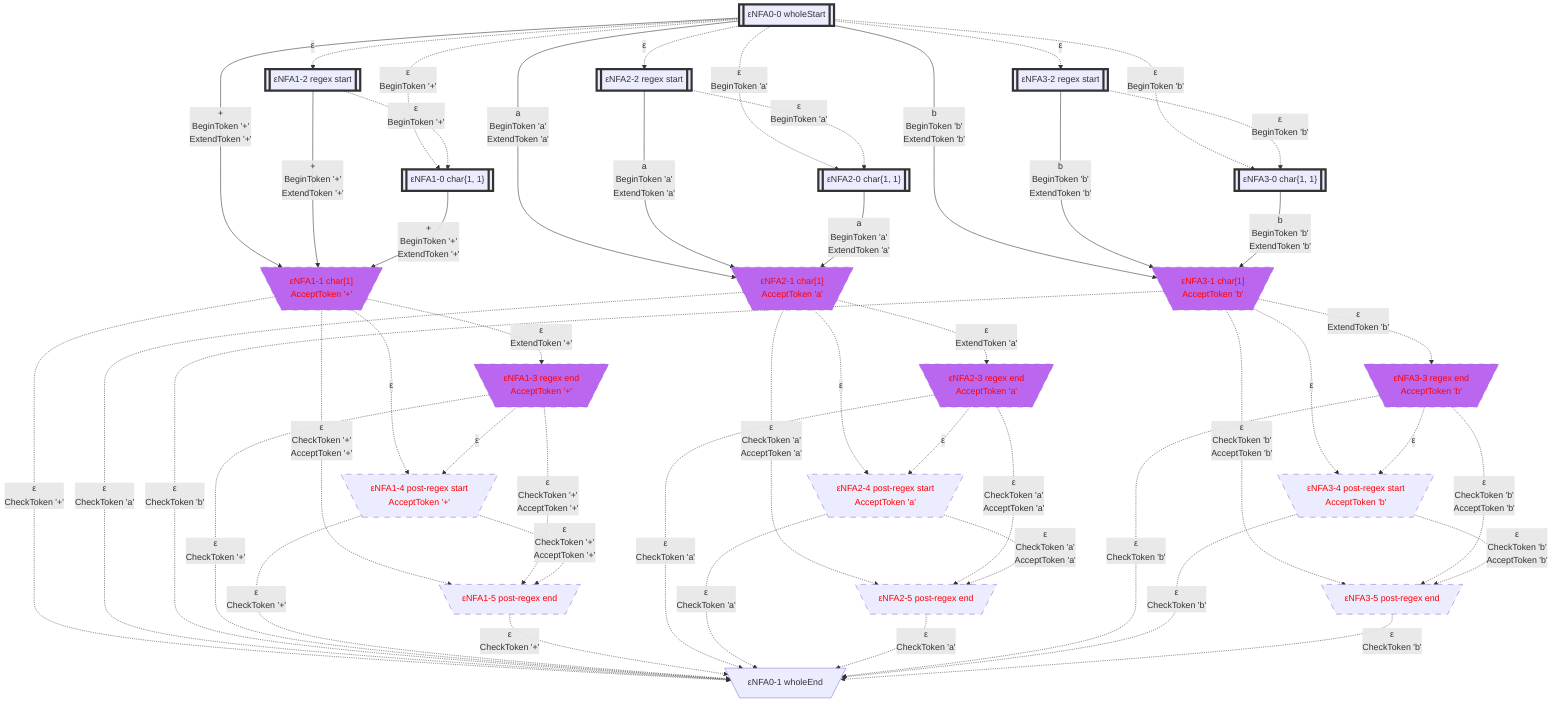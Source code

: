 flowchart
classDef c0001 color:#FF0000;
classDef c0010 stroke-dasharray: 10 10;
classDef c0011 stroke-dasharray: 10 10,color:#FF0000;
classDef c0100 fill:#BB66EE;
classDef c0101 fill:#BB66EE,color:#FF0000;
classDef c0110 fill:#BB66EE,stroke-dasharray: 10 10;
classDef c0111 fill:#BB66EE,stroke-dasharray: 10 10,color:#FF0000;
classDef c1000 stroke:#333,stroke-width:4px;
classDef c1001 stroke:#333,stroke-width:4px,color:#FF0000;
classDef c1010 stroke:#333,stroke-width:4px,stroke-dasharray: 10 10;
classDef c1011 stroke:#333,stroke-width:4px,stroke-dasharray: 10 10,color:#FF0000;
classDef c1100 stroke:#333,stroke-width:4px,fill:#BB66EE;
classDef c1101 stroke:#333,stroke-width:4px,fill:#BB66EE,color:#FF0000;
classDef c1110 stroke:#333,stroke-width:4px,fill:#BB66EE,stroke-dasharray: 10 10;
classDef c1111 stroke:#333,stroke-width:4px,fill:#BB66EE,stroke-dasharray: 10 10,color:#FF0000;
eNFA0_0_16578980[["εNFA0-0 wholeStart"]]
class eNFA0_0_16578980 c1000;
eNFA1_2_720107[["εNFA1-2 regex start"]]
class eNFA1_2_720107 c1000;
eNFA2_2_14993092[["εNFA2-2 regex start"]]
class eNFA2_2_14993092 c1000;
eNFA3_2_6480969[["εNFA3-2 regex start"]]
class eNFA3_2_6480969 c1000;
eNFA1_0_40041277[["εNFA1-0 char{1, 1}"]]
class eNFA1_0_40041277 c1000;
eNFA2_0_46729429[["εNFA2-0 char{1, 1}"]]
class eNFA2_0_46729429 c1000;
eNFA3_0_38496415[["εNFA3-0 char{1, 1}"]]
class eNFA3_0_38496415 c1000;
eNFA1_1_24827179[\"εNFA1-1 char[1]
AcceptToken '+'"/]
class eNFA1_1_24827179 c0111;
eNFA2_1_17911681[\"εNFA2-1 char[1]
AcceptToken 'a'"/]
class eNFA2_1_17911681 c0111;
eNFA3_1_10923418[\"εNFA3-1 char[1]
AcceptToken 'b'"/]
class eNFA3_1_10923418 c0111;
eNFA1_3_22118023[\"εNFA1-3 regex end
AcceptToken '+'"/]
class eNFA1_3_22118023 c0111;
eNFA1_4_64844482[\"εNFA1-4 post-regex start
AcceptToken '+'"/]
class eNFA1_4_64844482 c0011;
eNFA1_5_27006480[\"εNFA1-5 post-regex end"/]
class eNFA1_5_27006480 c0011;
eNFA0_1_55196503[\"εNFA0-1 wholeEnd"/]
eNFA2_3_26987408[\"εNFA2-3 regex end
AcceptToken 'a'"/]
class eNFA2_3_26987408 c0111;
eNFA2_4_41560081[\"εNFA2-4 post-regex start
AcceptToken 'a'"/]
class eNFA2_4_41560081 c0011;
eNFA2_5_58328727[\"εNFA2-5 post-regex end"/]
class eNFA2_5_58328727 c0011;
eNFA3_3_31201899[\"εNFA3-3 regex end
AcceptToken 'b'"/]
class eNFA3_3_31201899 c0111;
eNFA3_4_12381635[\"εNFA3-4 post-regex start
AcceptToken 'b'"/]
class eNFA3_4_12381635 c0011;
eNFA3_5_41731733[\"εNFA3-5 post-regex end"/]
class eNFA3_5_41731733 c0011;
eNFA0_0_16578980 -.->|"ε"|eNFA1_2_720107
eNFA0_0_16578980 -.->|"ε"|eNFA2_2_14993092
eNFA0_0_16578980 -.->|"ε"|eNFA3_2_6480969
eNFA0_0_16578980 -.->|"ε
BeginToken '+'"|eNFA1_0_40041277
eNFA0_0_16578980 -.->|"ε
BeginToken 'a'"|eNFA2_0_46729429
eNFA0_0_16578980 -.->|"ε
BeginToken 'b'"|eNFA3_0_38496415
eNFA0_0_16578980 -->|"+
BeginToken '+'
ExtendToken '+'"|eNFA1_1_24827179
eNFA0_0_16578980 -->|"a
BeginToken 'a'
ExtendToken 'a'"|eNFA2_1_17911681
eNFA0_0_16578980 -->|"b
BeginToken 'b'
ExtendToken 'b'"|eNFA3_1_10923418
eNFA1_2_720107 -.->|"ε
BeginToken '+'"|eNFA1_0_40041277
eNFA1_2_720107 -->|"+
BeginToken '+'
ExtendToken '+'"|eNFA1_1_24827179
eNFA2_2_14993092 -.->|"ε
BeginToken 'a'"|eNFA2_0_46729429
eNFA2_2_14993092 -->|"a
BeginToken 'a'
ExtendToken 'a'"|eNFA2_1_17911681
eNFA3_2_6480969 -.->|"ε
BeginToken 'b'"|eNFA3_0_38496415
eNFA3_2_6480969 -->|"b
BeginToken 'b'
ExtendToken 'b'"|eNFA3_1_10923418
eNFA1_0_40041277 -->|"+
BeginToken '+'
ExtendToken '+'"|eNFA1_1_24827179
eNFA2_0_46729429 -->|"a
BeginToken 'a'
ExtendToken 'a'"|eNFA2_1_17911681
eNFA3_0_38496415 -->|"b
BeginToken 'b'
ExtendToken 'b'"|eNFA3_1_10923418
eNFA1_1_24827179 -.->|"ε
ExtendToken '+'"|eNFA1_3_22118023
eNFA1_1_24827179 -.->|"ε"|eNFA1_4_64844482
eNFA1_1_24827179 -.->|"ε
CheckToken '+'
AcceptToken '+'"|eNFA1_5_27006480
eNFA1_1_24827179 -.->|"ε
CheckToken '+'"|eNFA0_1_55196503
eNFA2_1_17911681 -.->|"ε
ExtendToken 'a'"|eNFA2_3_26987408
eNFA2_1_17911681 -.->|"ε"|eNFA2_4_41560081
eNFA2_1_17911681 -.->|"ε
CheckToken 'a'
AcceptToken 'a'"|eNFA2_5_58328727
eNFA2_1_17911681 -.->|"ε
CheckToken 'a'"|eNFA0_1_55196503
eNFA3_1_10923418 -.->|"ε
ExtendToken 'b'"|eNFA3_3_31201899
eNFA3_1_10923418 -.->|"ε"|eNFA3_4_12381635
eNFA3_1_10923418 -.->|"ε
CheckToken 'b'
AcceptToken 'b'"|eNFA3_5_41731733
eNFA3_1_10923418 -.->|"ε
CheckToken 'b'"|eNFA0_1_55196503
eNFA1_3_22118023 -.->|"ε"|eNFA1_4_64844482
eNFA1_3_22118023 -.->|"ε
CheckToken '+'
AcceptToken '+'"|eNFA1_5_27006480
eNFA1_3_22118023 -.->|"ε
CheckToken '+'"|eNFA0_1_55196503
eNFA1_4_64844482 -.->|"ε
CheckToken '+'
AcceptToken '+'"|eNFA1_5_27006480
eNFA1_4_64844482 -.->|"ε
CheckToken '+'"|eNFA0_1_55196503
eNFA1_5_27006480 -.->|"ε
CheckToken '+'"|eNFA0_1_55196503
eNFA2_3_26987408 -.->|"ε"|eNFA2_4_41560081
eNFA2_3_26987408 -.->|"ε
CheckToken 'a'
AcceptToken 'a'"|eNFA2_5_58328727
eNFA2_3_26987408 -.->|"ε
CheckToken 'a'"|eNFA0_1_55196503
eNFA2_4_41560081 -.->|"ε
CheckToken 'a'
AcceptToken 'a'"|eNFA2_5_58328727
eNFA2_4_41560081 -.->|"ε
CheckToken 'a'"|eNFA0_1_55196503
eNFA2_5_58328727 -.->|"ε
CheckToken 'a'"|eNFA0_1_55196503
eNFA3_3_31201899 -.->|"ε"|eNFA3_4_12381635
eNFA3_3_31201899 -.->|"ε
CheckToken 'b'
AcceptToken 'b'"|eNFA3_5_41731733
eNFA3_3_31201899 -.->|"ε
CheckToken 'b'"|eNFA0_1_55196503
eNFA3_4_12381635 -.->|"ε
CheckToken 'b'
AcceptToken 'b'"|eNFA3_5_41731733
eNFA3_4_12381635 -.->|"ε
CheckToken 'b'"|eNFA0_1_55196503
eNFA3_5_41731733 -.->|"ε
CheckToken 'b'"|eNFA0_1_55196503
